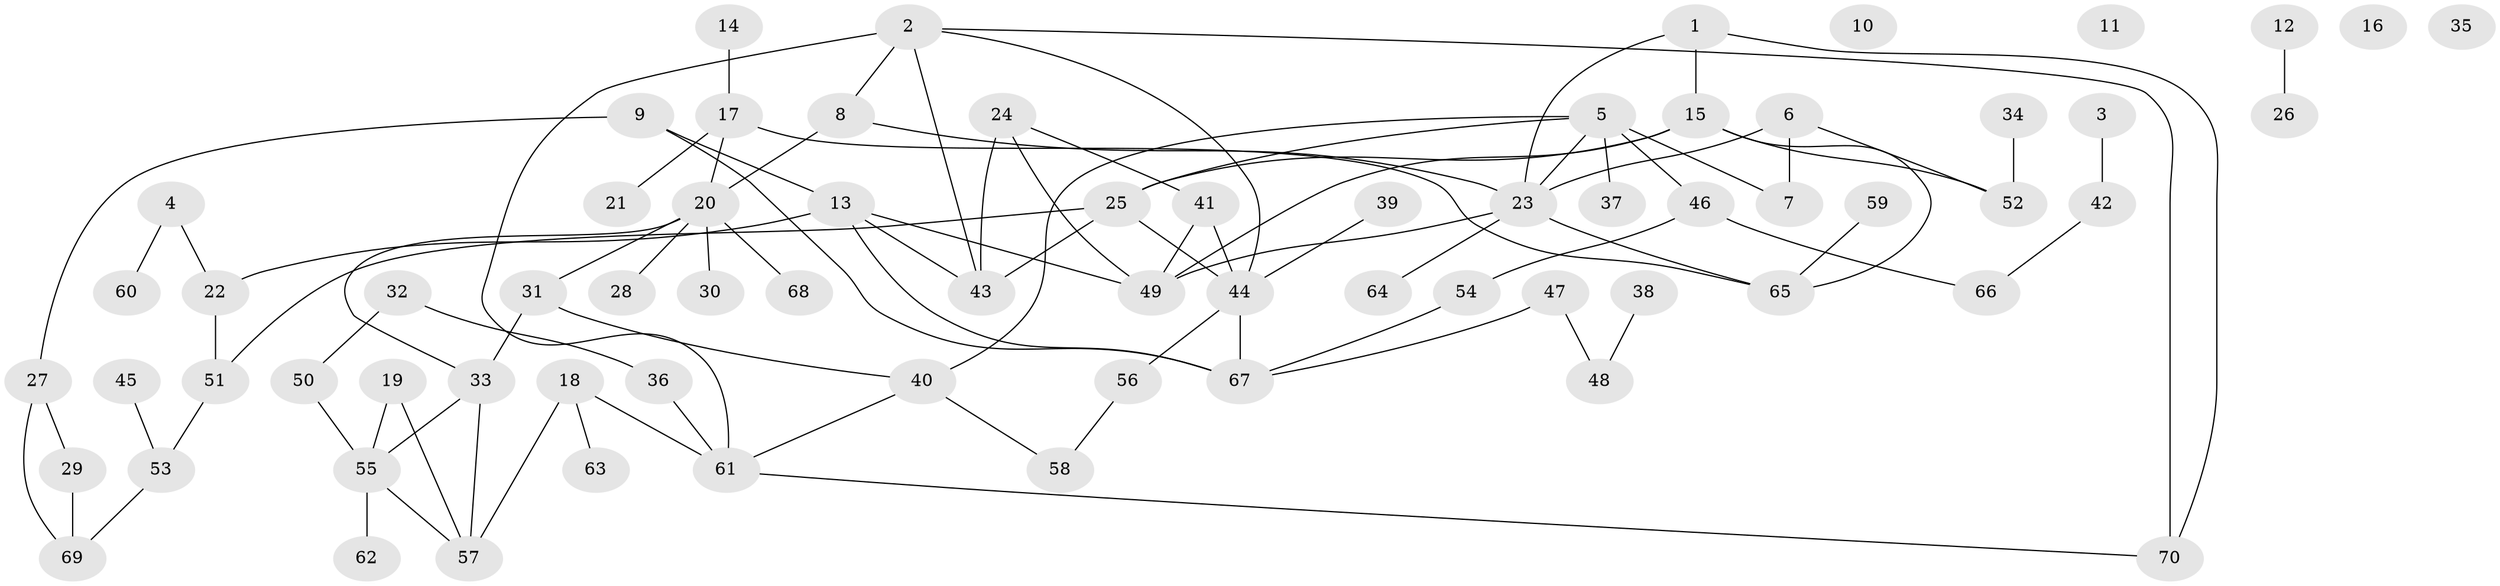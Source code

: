 // coarse degree distribution, {10: 0.058823529411764705, 2: 0.4117647058823529, 4: 0.058823529411764705, 3: 0.29411764705882354, 1: 0.17647058823529413}
// Generated by graph-tools (version 1.1) at 2025/48/03/04/25 22:48:34]
// undirected, 70 vertices, 92 edges
graph export_dot {
  node [color=gray90,style=filled];
  1;
  2;
  3;
  4;
  5;
  6;
  7;
  8;
  9;
  10;
  11;
  12;
  13;
  14;
  15;
  16;
  17;
  18;
  19;
  20;
  21;
  22;
  23;
  24;
  25;
  26;
  27;
  28;
  29;
  30;
  31;
  32;
  33;
  34;
  35;
  36;
  37;
  38;
  39;
  40;
  41;
  42;
  43;
  44;
  45;
  46;
  47;
  48;
  49;
  50;
  51;
  52;
  53;
  54;
  55;
  56;
  57;
  58;
  59;
  60;
  61;
  62;
  63;
  64;
  65;
  66;
  67;
  68;
  69;
  70;
  1 -- 15;
  1 -- 23;
  1 -- 70;
  2 -- 8;
  2 -- 43;
  2 -- 44;
  2 -- 61;
  2 -- 70;
  3 -- 42;
  4 -- 22;
  4 -- 60;
  5 -- 7;
  5 -- 23;
  5 -- 25;
  5 -- 37;
  5 -- 40;
  5 -- 46;
  6 -- 7;
  6 -- 23;
  6 -- 52;
  8 -- 20;
  8 -- 23;
  9 -- 13;
  9 -- 27;
  9 -- 67;
  12 -- 26;
  13 -- 22;
  13 -- 43;
  13 -- 49;
  13 -- 67;
  14 -- 17;
  15 -- 25;
  15 -- 49;
  15 -- 52;
  15 -- 65;
  17 -- 20;
  17 -- 21;
  17 -- 65;
  18 -- 57;
  18 -- 61;
  18 -- 63;
  19 -- 55;
  19 -- 57;
  20 -- 28;
  20 -- 30;
  20 -- 31;
  20 -- 33;
  20 -- 68;
  22 -- 51;
  23 -- 49;
  23 -- 64;
  23 -- 65;
  24 -- 41;
  24 -- 43;
  24 -- 49;
  25 -- 43;
  25 -- 44;
  25 -- 51;
  27 -- 29;
  27 -- 69;
  29 -- 69;
  31 -- 33;
  31 -- 40;
  32 -- 36;
  32 -- 50;
  33 -- 55;
  33 -- 57;
  34 -- 52;
  36 -- 61;
  38 -- 48;
  39 -- 44;
  40 -- 58;
  40 -- 61;
  41 -- 44;
  41 -- 49;
  42 -- 66;
  44 -- 56;
  44 -- 67;
  45 -- 53;
  46 -- 54;
  46 -- 66;
  47 -- 48;
  47 -- 67;
  50 -- 55;
  51 -- 53;
  53 -- 69;
  54 -- 67;
  55 -- 57;
  55 -- 62;
  56 -- 58;
  59 -- 65;
  61 -- 70;
}
